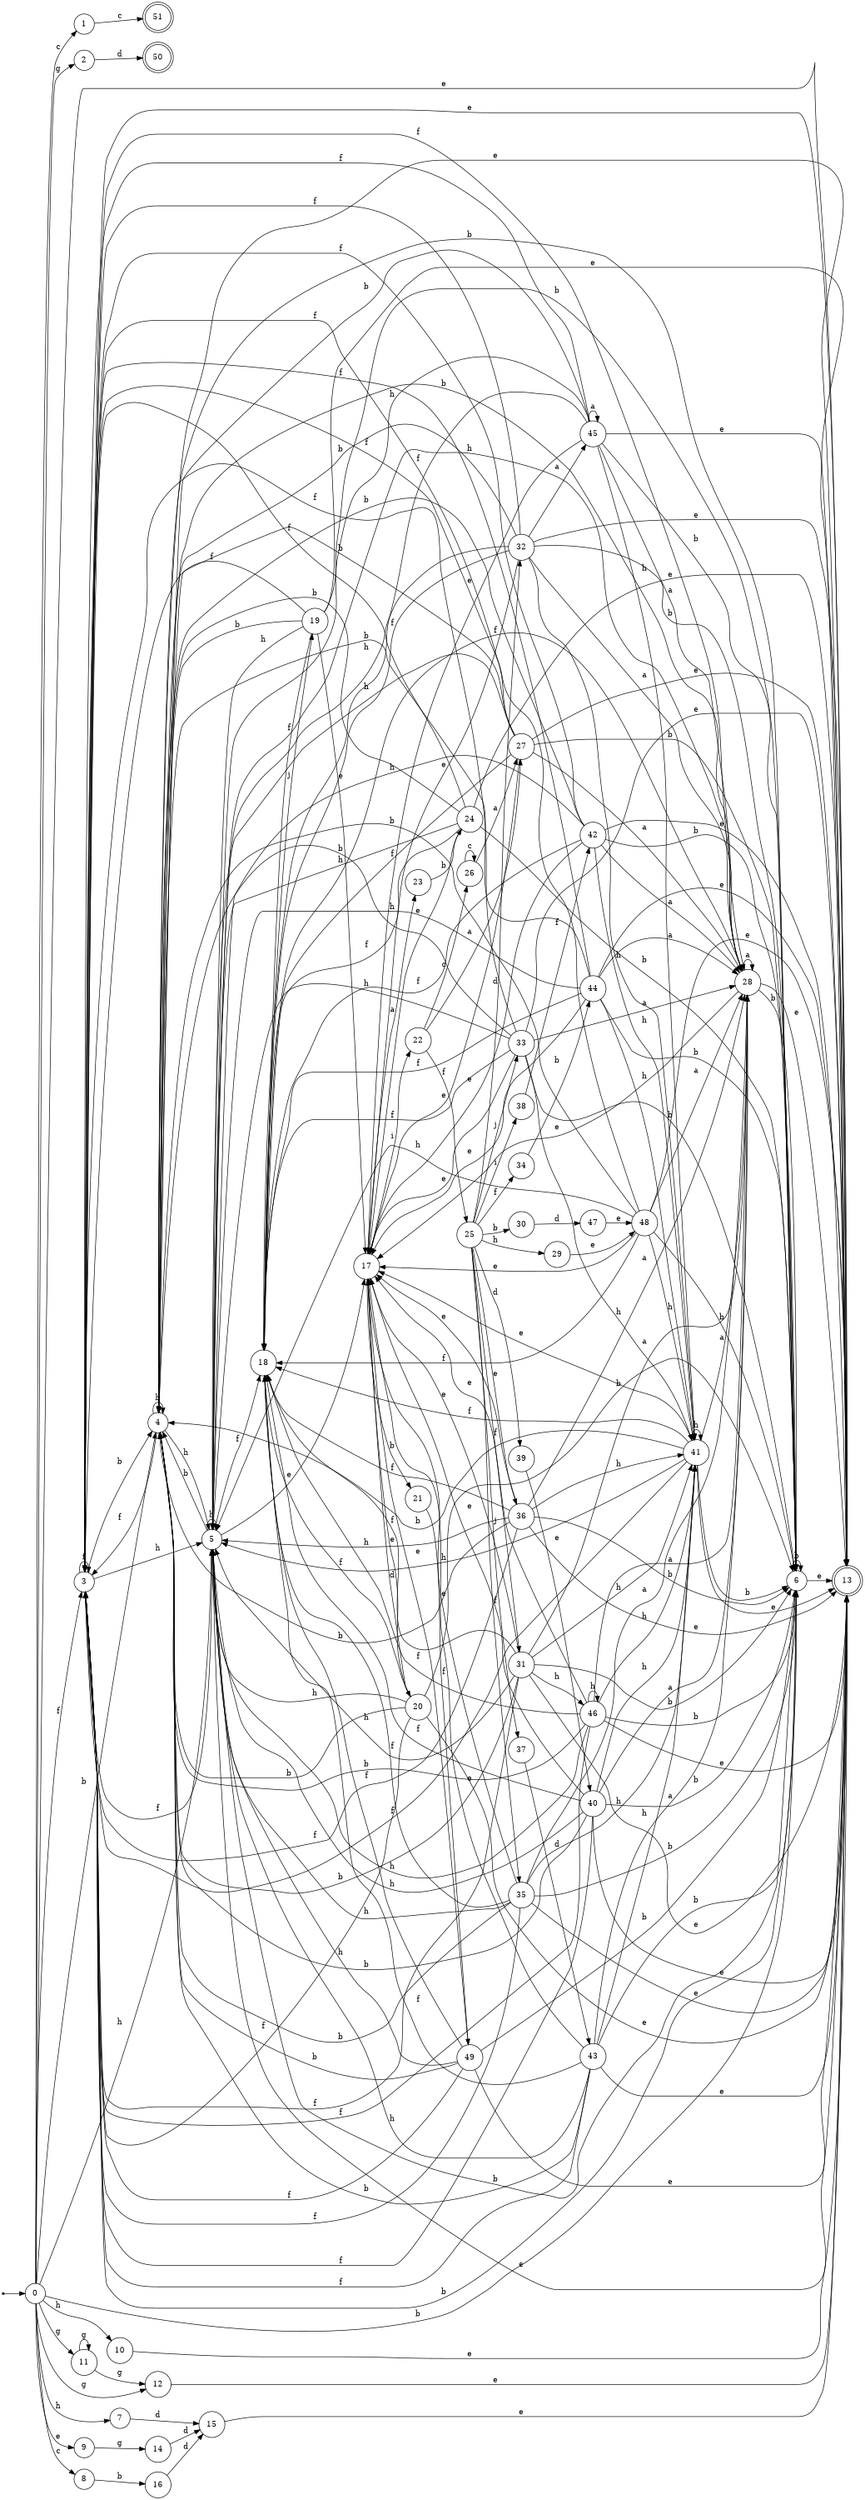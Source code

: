 digraph finite_state_machine {
rankdir=LR;
size="20,20";
node [shape = point]; "dummy0"
node [shape = circle]; "0";
"dummy0" -> "0";
node [shape = circle]; "1";
node [shape = circle]; "2";
node [shape = circle]; "3";
node [shape = circle]; "4";
node [shape = circle]; "5";
node [shape = circle]; "6";
node [shape = circle]; "7";
node [shape = circle]; "8";
node [shape = circle]; "9";
node [shape = circle]; "10";
node [shape = circle]; "11";
node [shape = circle]; "12";
node [shape = doublecircle]; "13";node [shape = circle]; "14";
node [shape = circle]; "15";
node [shape = circle]; "16";
node [shape = circle]; "17";
node [shape = circle]; "18";
node [shape = circle]; "19";
node [shape = circle]; "20";
node [shape = circle]; "21";
node [shape = circle]; "22";
node [shape = circle]; "23";
node [shape = circle]; "24";
node [shape = circle]; "25";
node [shape = circle]; "26";
node [shape = circle]; "27";
node [shape = circle]; "28";
node [shape = circle]; "29";
node [shape = circle]; "30";
node [shape = circle]; "31";
node [shape = circle]; "32";
node [shape = circle]; "33";
node [shape = circle]; "34";
node [shape = circle]; "35";
node [shape = circle]; "36";
node [shape = circle]; "37";
node [shape = circle]; "38";
node [shape = circle]; "39";
node [shape = circle]; "40";
node [shape = circle]; "41";
node [shape = circle]; "42";
node [shape = circle]; "43";
node [shape = circle]; "44";
node [shape = circle]; "45";
node [shape = circle]; "46";
node [shape = circle]; "47";
node [shape = circle]; "48";
node [shape = circle]; "49";
node [shape = doublecircle]; "50";node [shape = doublecircle]; "51";"0" -> "8" [label = "c"];
 "0" -> "1" [label = "c"];
 "0" -> "2" [label = "g"];
 "0" -> "11" [label = "g"];
 "0" -> "12" [label = "g"];
 "0" -> "3" [label = "f"];
 "0" -> "4" [label = "b"];
 "0" -> "6" [label = "b"];
 "0" -> "10" [label = "h"];
 "0" -> "5" [label = "h"];
 "0" -> "7" [label = "h"];
 "0" -> "9" [label = "e"];
 "0" -> "13" [label = "e"];
 "12" -> "13" [label = "e"];
 "11" -> "11" [label = "g"];
 "11" -> "12" [label = "g"];
 "10" -> "13" [label = "e"];
 "9" -> "14" [label = "g"];
 "14" -> "15" [label = "d"];
 "15" -> "13" [label = "e"];
 "8" -> "16" [label = "b"];
 "16" -> "15" [label = "d"];
 "7" -> "15" [label = "d"];
 "6" -> "6" [label = "b"];
 "6" -> "13" [label = "e"];
 "5" -> "5" [label = "h"];
 "5" -> "17" [label = "e"];
 "5" -> "13" [label = "e"];
 "5" -> "18" [label = "f"];
 "5" -> "3" [label = "f"];
 "5" -> "4" [label = "b"];
 "5" -> "6" [label = "b"];
 "18" -> "19" [label = "j"];
 "19" -> "18" [label = "f"];
 "19" -> "3" [label = "f"];
 "19" -> "17" [label = "e"];
 "19" -> "13" [label = "e"];
 "19" -> "5" [label = "h"];
 "19" -> "4" [label = "b"];
 "19" -> "6" [label = "b"];
 "17" -> "20" [label = "d"];
 "17" -> "21" [label = "b"];
 "17" -> "22" [label = "i"];
 "17" -> "23" [label = "a"];
 "23" -> "24" [label = "b"];
 "24" -> "17" [label = "e"];
 "24" -> "13" [label = "e"];
 "24" -> "18" [label = "f"];
 "24" -> "3" [label = "f"];
 "24" -> "5" [label = "h"];
 "24" -> "4" [label = "b"];
 "24" -> "6" [label = "b"];
 "22" -> "25" [label = "f"];
 "22" -> "26" [label = "c"];
 "22" -> "27" [label = "a"];
 "27" -> "28" [label = "a"];
 "27" -> "17" [label = "e"];
 "27" -> "13" [label = "e"];
 "27" -> "18" [label = "f"];
 "27" -> "3" [label = "f"];
 "27" -> "5" [label = "h"];
 "27" -> "4" [label = "b"];
 "27" -> "6" [label = "b"];
 "28" -> "28" [label = "a"];
 "28" -> "17" [label = "e"];
 "28" -> "13" [label = "e"];
 "28" -> "18" [label = "f"];
 "28" -> "3" [label = "f"];
 "28" -> "5" [label = "h"];
 "28" -> "4" [label = "b"];
 "28" -> "6" [label = "b"];
 "26" -> "26" [label = "c"];
 "26" -> "27" [label = "a"];
 "25" -> "29" [label = "h"];
 "25" -> "30" [label = "b"];
 "25" -> "34" [label = "f"];
 "25" -> "35" [label = "f"];
 "25" -> "31" [label = "f"];
 "25" -> "32" [label = "d"];
 "25" -> "39" [label = "d"];
 "25" -> "33" [label = "j"];
 "25" -> "37" [label = "j"];
 "25" -> "36" [label = "e"];
 "25" -> "38" [label = "i"];
 "39" -> "40" [label = "e"];
 "40" -> "41" [label = "h"];
 "40" -> "5" [label = "h"];
 "40" -> "28" [label = "a"];
 "40" -> "17" [label = "e"];
 "40" -> "13" [label = "e"];
 "40" -> "18" [label = "f"];
 "40" -> "3" [label = "f"];
 "40" -> "4" [label = "b"];
 "40" -> "6" [label = "b"];
 "41" -> "41" [label = "h"];
 "41" -> "5" [label = "h"];
 "41" -> "28" [label = "a"];
 "41" -> "17" [label = "e"];
 "41" -> "13" [label = "e"];
 "41" -> "18" [label = "f"];
 "41" -> "3" [label = "f"];
 "41" -> "4" [label = "b"];
 "41" -> "6" [label = "b"];
 "38" -> "42" [label = "f"];
 "42" -> "41" [label = "h"];
 "42" -> "5" [label = "h"];
 "42" -> "28" [label = "a"];
 "42" -> "17" [label = "e"];
 "42" -> "13" [label = "e"];
 "42" -> "18" [label = "f"];
 "42" -> "3" [label = "f"];
 "42" -> "4" [label = "b"];
 "42" -> "6" [label = "b"];
 "37" -> "43" [label = "d"];
 "43" -> "41" [label = "h"];
 "43" -> "5" [label = "h"];
 "43" -> "28" [label = "a"];
 "43" -> "17" [label = "e"];
 "43" -> "13" [label = "e"];
 "43" -> "18" [label = "f"];
 "43" -> "3" [label = "f"];
 "43" -> "4" [label = "b"];
 "43" -> "6" [label = "b"];
 "36" -> "41" [label = "h"];
 "36" -> "5" [label = "h"];
 "36" -> "28" [label = "a"];
 "36" -> "17" [label = "e"];
 "36" -> "13" [label = "e"];
 "36" -> "18" [label = "f"];
 "36" -> "3" [label = "f"];
 "36" -> "4" [label = "b"];
 "36" -> "6" [label = "b"];
 "35" -> "41" [label = "h"];
 "35" -> "5" [label = "h"];
 "35" -> "28" [label = "a"];
 "35" -> "17" [label = "e"];
 "35" -> "13" [label = "e"];
 "35" -> "18" [label = "f"];
 "35" -> "3" [label = "f"];
 "35" -> "4" [label = "b"];
 "35" -> "6" [label = "b"];
 "34" -> "44" [label = "b"];
 "44" -> "41" [label = "h"];
 "44" -> "5" [label = "h"];
 "44" -> "28" [label = "a"];
 "44" -> "17" [label = "e"];
 "44" -> "13" [label = "e"];
 "44" -> "18" [label = "f"];
 "44" -> "3" [label = "f"];
 "44" -> "4" [label = "b"];
 "44" -> "6" [label = "b"];
 "33" -> "41" [label = "h"];
 "33" -> "5" [label = "h"];
 "33" -> "28" [label = "a"];
 "33" -> "17" [label = "e"];
 "33" -> "13" [label = "e"];
 "33" -> "18" [label = "f"];
 "33" -> "3" [label = "f"];
 "33" -> "4" [label = "b"];
 "33" -> "6" [label = "b"];
 "32" -> "28" [label = "a"];
 "32" -> "45" [label = "a"];
 "32" -> "41" [label = "h"];
 "32" -> "5" [label = "h"];
 "32" -> "17" [label = "e"];
 "32" -> "13" [label = "e"];
 "32" -> "18" [label = "f"];
 "32" -> "3" [label = "f"];
 "32" -> "4" [label = "b"];
 "32" -> "6" [label = "b"];
 "45" -> "28" [label = "a"];
 "45" -> "45" [label = "a"];
 "45" -> "41" [label = "h"];
 "45" -> "5" [label = "h"];
 "45" -> "17" [label = "e"];
 "45" -> "13" [label = "e"];
 "45" -> "18" [label = "f"];
 "45" -> "3" [label = "f"];
 "45" -> "4" [label = "b"];
 "45" -> "6" [label = "b"];
 "31" -> "41" [label = "h"];
 "31" -> "5" [label = "h"];
 "31" -> "46" [label = "h"];
 "31" -> "28" [label = "a"];
 "31" -> "17" [label = "e"];
 "31" -> "13" [label = "e"];
 "31" -> "18" [label = "f"];
 "31" -> "3" [label = "f"];
 "31" -> "4" [label = "b"];
 "31" -> "6" [label = "b"];
 "46" -> "41" [label = "h"];
 "46" -> "5" [label = "h"];
 "46" -> "46" [label = "h"];
 "46" -> "28" [label = "a"];
 "46" -> "17" [label = "e"];
 "46" -> "13" [label = "e"];
 "46" -> "18" [label = "f"];
 "46" -> "3" [label = "f"];
 "46" -> "4" [label = "b"];
 "46" -> "6" [label = "b"];
 "30" -> "47" [label = "d"];
 "47" -> "48" [label = "e"];
 "48" -> "41" [label = "h"];
 "48" -> "5" [label = "h"];
 "48" -> "28" [label = "a"];
 "48" -> "17" [label = "e"];
 "48" -> "13" [label = "e"];
 "48" -> "18" [label = "f"];
 "48" -> "3" [label = "f"];
 "48" -> "4" [label = "b"];
 "48" -> "6" [label = "b"];
 "29" -> "48" [label = "e"];
 "21" -> "49" [label = "f"];
 "49" -> "17" [label = "e"];
 "49" -> "13" [label = "e"];
 "49" -> "18" [label = "f"];
 "49" -> "3" [label = "f"];
 "49" -> "5" [label = "h"];
 "49" -> "4" [label = "b"];
 "49" -> "6" [label = "b"];
 "20" -> "17" [label = "e"];
 "20" -> "13" [label = "e"];
 "20" -> "18" [label = "f"];
 "20" -> "3" [label = "f"];
 "20" -> "5" [label = "h"];
 "20" -> "4" [label = "b"];
 "20" -> "6" [label = "b"];
 "4" -> "4" [label = "b"];
 "4" -> "6" [label = "b"];
 "4" -> "3" [label = "f"];
 "4" -> "5" [label = "h"];
 "4" -> "13" [label = "e"];
 "3" -> "3" [label = "f"];
 "3" -> "4" [label = "b"];
 "3" -> "6" [label = "b"];
 "3" -> "5" [label = "h"];
 "3" -> "13" [label = "e"];
 "2" -> "50" [label = "d"];
 "1" -> "51" [label = "c"];
 }
